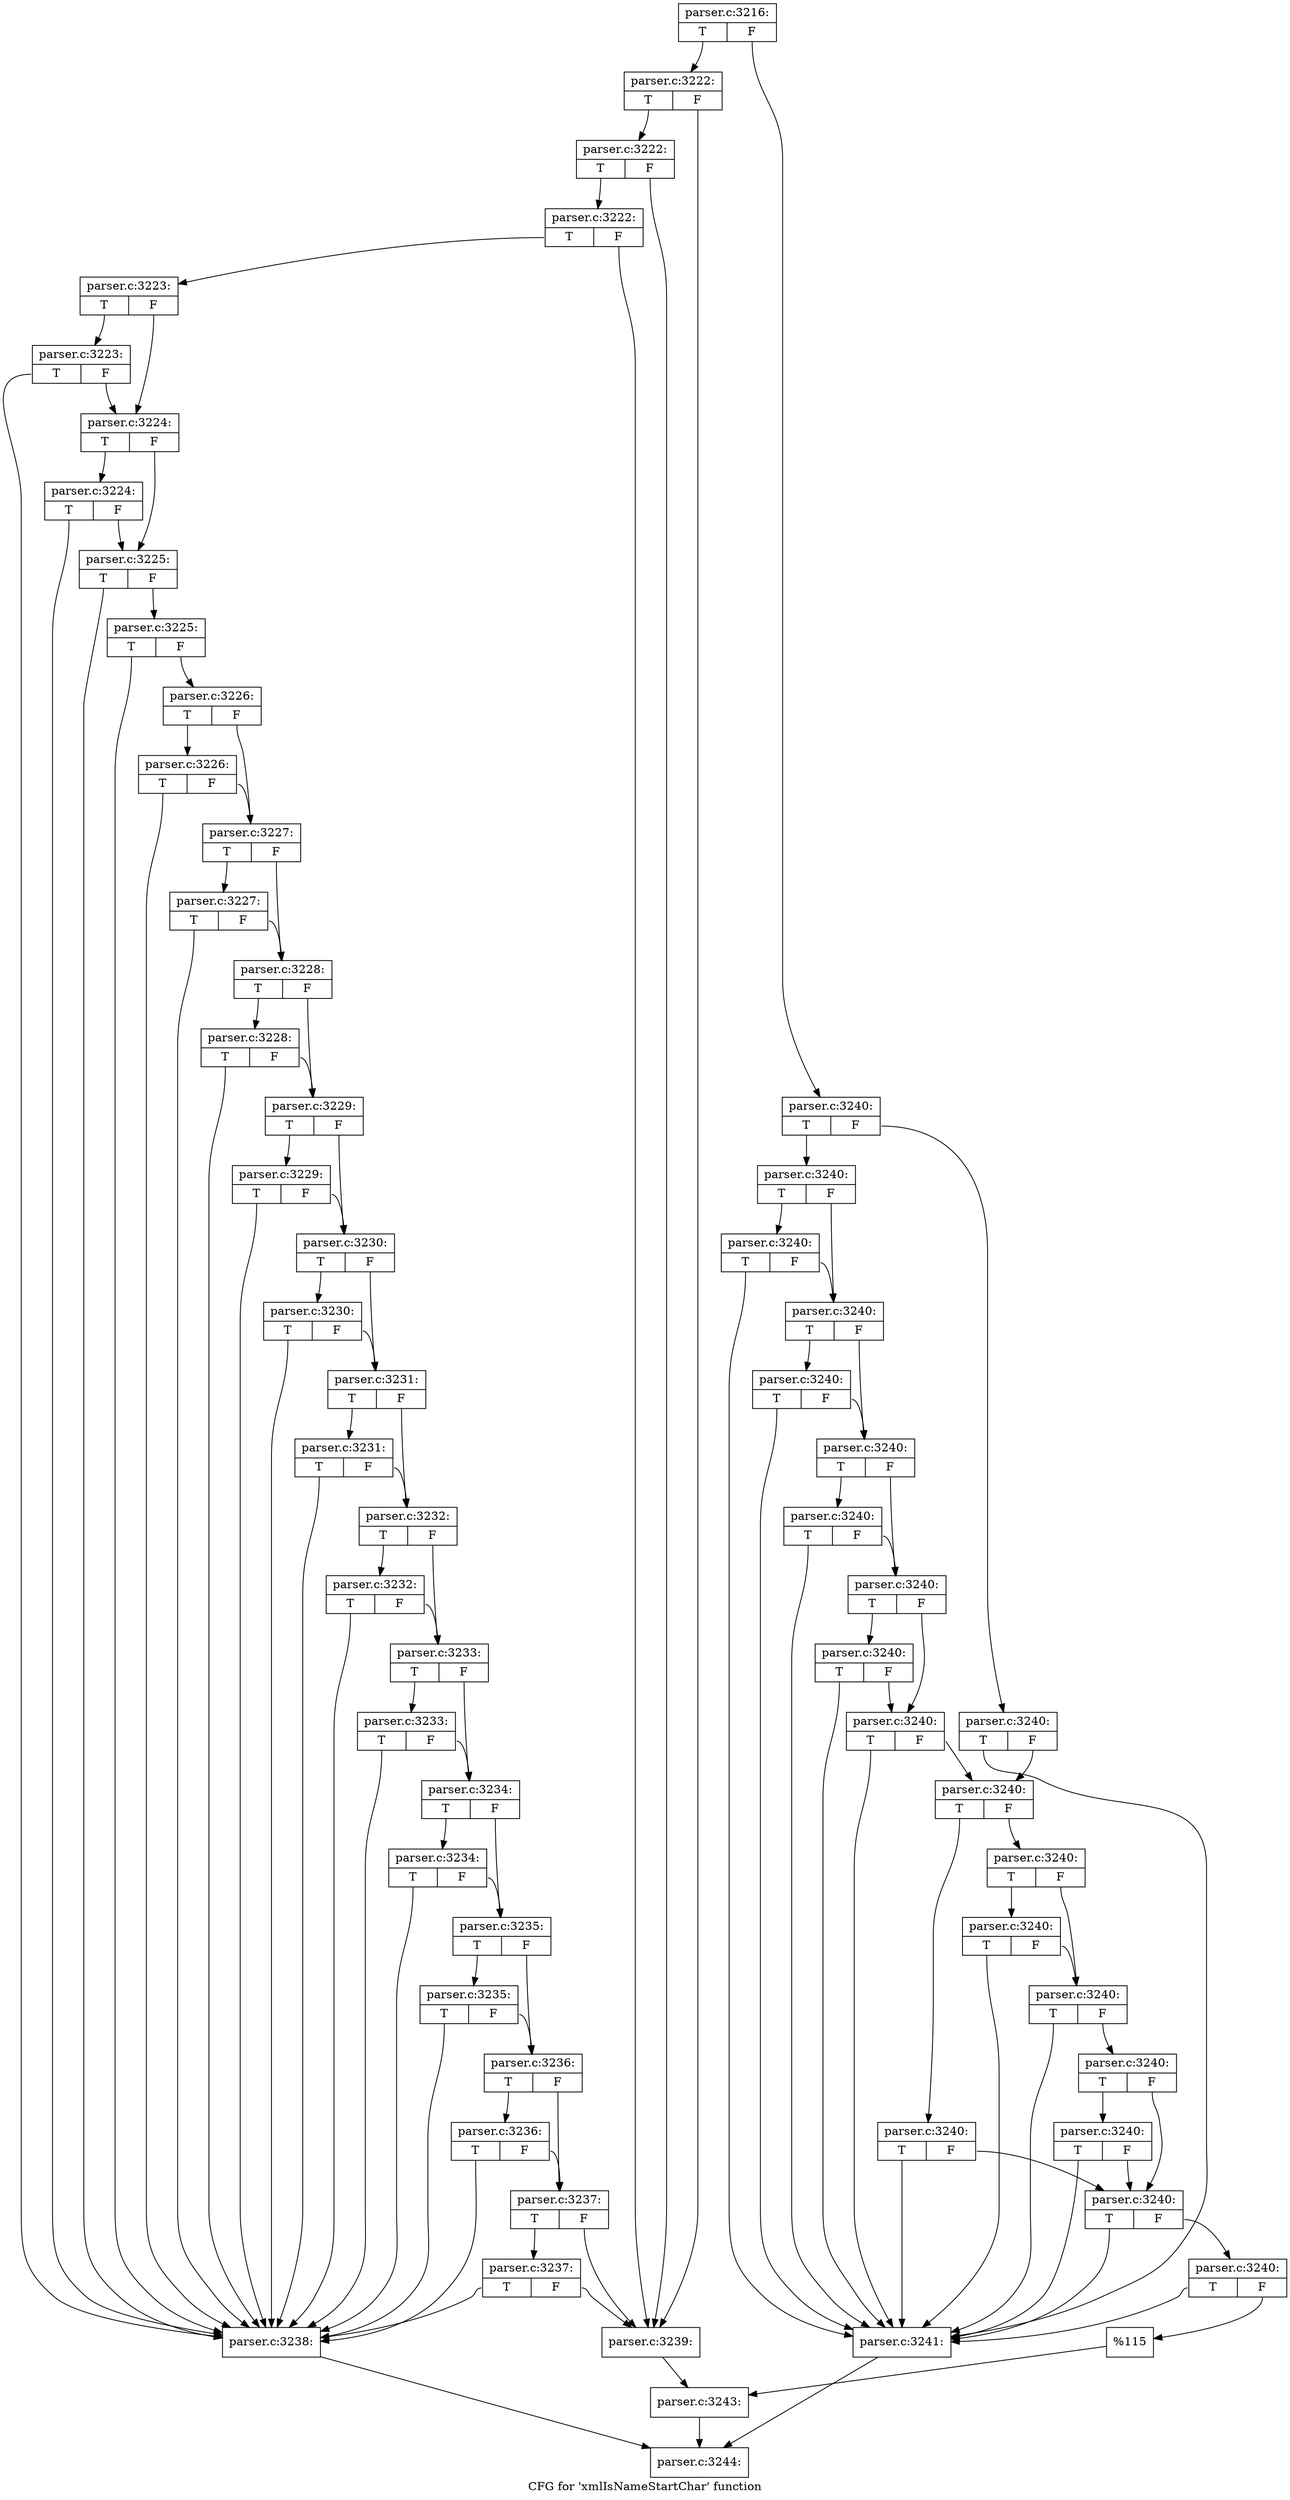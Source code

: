 digraph "CFG for 'xmlIsNameStartChar' function" {
	label="CFG for 'xmlIsNameStartChar' function";

	Node0x608d830 [shape=record,label="{parser.c:3216:|{<s0>T|<s1>F}}"];
	Node0x608d830:s0 -> Node0x608dbb0;
	Node0x608d830:s1 -> Node0x608dc50;
	Node0x608dbb0 [shape=record,label="{parser.c:3222:|{<s0>T|<s1>F}}"];
	Node0x608dbb0:s0 -> Node0x5c59a00;
	Node0x608dbb0:s1 -> Node0x5c598b0;
	Node0x5c59a00 [shape=record,label="{parser.c:3222:|{<s0>T|<s1>F}}"];
	Node0x5c59a00:s0 -> Node0x5c59980;
	Node0x5c59a00:s1 -> Node0x5c598b0;
	Node0x5c59980 [shape=record,label="{parser.c:3222:|{<s0>T|<s1>F}}"];
	Node0x5c59980:s0 -> Node0x5c59900;
	Node0x5c59980:s1 -> Node0x5c598b0;
	Node0x5c59900 [shape=record,label="{parser.c:3223:|{<s0>T|<s1>F}}"];
	Node0x5c59900:s0 -> Node0x5c5a800;
	Node0x5c59900:s1 -> Node0x5c5a780;
	Node0x5c5a800 [shape=record,label="{parser.c:3223:|{<s0>T|<s1>F}}"];
	Node0x5c5a800:s0 -> Node0x5c59860;
	Node0x5c5a800:s1 -> Node0x5c5a780;
	Node0x5c5a780 [shape=record,label="{parser.c:3224:|{<s0>T|<s1>F}}"];
	Node0x5c5a780:s0 -> Node0x5c5ac80;
	Node0x5c5a780:s1 -> Node0x5c5a700;
	Node0x5c5ac80 [shape=record,label="{parser.c:3224:|{<s0>T|<s1>F}}"];
	Node0x5c5ac80:s0 -> Node0x5c59860;
	Node0x5c5ac80:s1 -> Node0x5c5a700;
	Node0x5c5a700 [shape=record,label="{parser.c:3225:|{<s0>T|<s1>F}}"];
	Node0x5c5a700:s0 -> Node0x5c59860;
	Node0x5c5a700:s1 -> Node0x5c5a680;
	Node0x5c5a680 [shape=record,label="{parser.c:3225:|{<s0>T|<s1>F}}"];
	Node0x5c5a680:s0 -> Node0x5c59860;
	Node0x5c5a680:s1 -> Node0x5c5a600;
	Node0x5c5a600 [shape=record,label="{parser.c:3226:|{<s0>T|<s1>F}}"];
	Node0x5c5a600:s0 -> Node0x5c5b500;
	Node0x5c5a600:s1 -> Node0x5c5a580;
	Node0x5c5b500 [shape=record,label="{parser.c:3226:|{<s0>T|<s1>F}}"];
	Node0x5c5b500:s0 -> Node0x5c59860;
	Node0x5c5b500:s1 -> Node0x5c5a580;
	Node0x5c5a580 [shape=record,label="{parser.c:3227:|{<s0>T|<s1>F}}"];
	Node0x5c5a580:s0 -> Node0x5c5b980;
	Node0x5c5a580:s1 -> Node0x5c5a500;
	Node0x5c5b980 [shape=record,label="{parser.c:3227:|{<s0>T|<s1>F}}"];
	Node0x5c5b980:s0 -> Node0x5c59860;
	Node0x5c5b980:s1 -> Node0x5c5a500;
	Node0x5c5a500 [shape=record,label="{parser.c:3228:|{<s0>T|<s1>F}}"];
	Node0x5c5a500:s0 -> Node0x5c5be00;
	Node0x5c5a500:s1 -> Node0x5c5a480;
	Node0x5c5be00 [shape=record,label="{parser.c:3228:|{<s0>T|<s1>F}}"];
	Node0x5c5be00:s0 -> Node0x5c59860;
	Node0x5c5be00:s1 -> Node0x5c5a480;
	Node0x5c5a480 [shape=record,label="{parser.c:3229:|{<s0>T|<s1>F}}"];
	Node0x5c5a480:s0 -> Node0x5c5c280;
	Node0x5c5a480:s1 -> Node0x5c5a400;
	Node0x5c5c280 [shape=record,label="{parser.c:3229:|{<s0>T|<s1>F}}"];
	Node0x5c5c280:s0 -> Node0x5c59860;
	Node0x5c5c280:s1 -> Node0x5c5a400;
	Node0x5c5a400 [shape=record,label="{parser.c:3230:|{<s0>T|<s1>F}}"];
	Node0x5c5a400:s0 -> Node0x5c5c700;
	Node0x5c5a400:s1 -> Node0x5c5a380;
	Node0x5c5c700 [shape=record,label="{parser.c:3230:|{<s0>T|<s1>F}}"];
	Node0x5c5c700:s0 -> Node0x5c59860;
	Node0x5c5c700:s1 -> Node0x5c5a380;
	Node0x5c5a380 [shape=record,label="{parser.c:3231:|{<s0>T|<s1>F}}"];
	Node0x5c5a380:s0 -> Node0x5c5cb80;
	Node0x5c5a380:s1 -> Node0x5c5a300;
	Node0x5c5cb80 [shape=record,label="{parser.c:3231:|{<s0>T|<s1>F}}"];
	Node0x5c5cb80:s0 -> Node0x5c59860;
	Node0x5c5cb80:s1 -> Node0x5c5a300;
	Node0x5c5a300 [shape=record,label="{parser.c:3232:|{<s0>T|<s1>F}}"];
	Node0x5c5a300:s0 -> Node0x5c5d000;
	Node0x5c5a300:s1 -> Node0x5c5a280;
	Node0x5c5d000 [shape=record,label="{parser.c:3232:|{<s0>T|<s1>F}}"];
	Node0x5c5d000:s0 -> Node0x5c59860;
	Node0x5c5d000:s1 -> Node0x5c5a280;
	Node0x5c5a280 [shape=record,label="{parser.c:3233:|{<s0>T|<s1>F}}"];
	Node0x5c5a280:s0 -> Node0x5c5d480;
	Node0x5c5a280:s1 -> Node0x5c5a200;
	Node0x5c5d480 [shape=record,label="{parser.c:3233:|{<s0>T|<s1>F}}"];
	Node0x5c5d480:s0 -> Node0x5c59860;
	Node0x5c5d480:s1 -> Node0x5c5a200;
	Node0x5c5a200 [shape=record,label="{parser.c:3234:|{<s0>T|<s1>F}}"];
	Node0x5c5a200:s0 -> Node0x5c5d900;
	Node0x5c5a200:s1 -> Node0x5c5a180;
	Node0x5c5d900 [shape=record,label="{parser.c:3234:|{<s0>T|<s1>F}}"];
	Node0x5c5d900:s0 -> Node0x5c59860;
	Node0x5c5d900:s1 -> Node0x5c5a180;
	Node0x5c5a180 [shape=record,label="{parser.c:3235:|{<s0>T|<s1>F}}"];
	Node0x5c5a180:s0 -> Node0x5c5dd80;
	Node0x5c5a180:s1 -> Node0x5c5a100;
	Node0x5c5dd80 [shape=record,label="{parser.c:3235:|{<s0>T|<s1>F}}"];
	Node0x5c5dd80:s0 -> Node0x5c59860;
	Node0x5c5dd80:s1 -> Node0x5c5a100;
	Node0x5c5a100 [shape=record,label="{parser.c:3236:|{<s0>T|<s1>F}}"];
	Node0x5c5a100:s0 -> Node0x5c5e200;
	Node0x5c5a100:s1 -> Node0x5c5a080;
	Node0x5c5e200 [shape=record,label="{parser.c:3236:|{<s0>T|<s1>F}}"];
	Node0x5c5e200:s0 -> Node0x5c59860;
	Node0x5c5e200:s1 -> Node0x5c5a080;
	Node0x5c5a080 [shape=record,label="{parser.c:3237:|{<s0>T|<s1>F}}"];
	Node0x5c5a080:s0 -> Node0x5c5e680;
	Node0x5c5a080:s1 -> Node0x5c598b0;
	Node0x5c5e680 [shape=record,label="{parser.c:3237:|{<s0>T|<s1>F}}"];
	Node0x5c5e680:s0 -> Node0x5c59860;
	Node0x5c5e680:s1 -> Node0x5c598b0;
	Node0x5c59860 [shape=record,label="{parser.c:3238:}"];
	Node0x5c59860 -> Node0x5c58bb0;
	Node0x5c598b0 [shape=record,label="{parser.c:3239:}"];
	Node0x5c598b0 -> Node0x608dc00;
	Node0x608dc50 [shape=record,label="{parser.c:3240:|{<s0>T|<s1>F}}"];
	Node0x608dc50:s0 -> Node0x5c5f060;
	Node0x608dc50:s1 -> Node0x5c5f0b0;
	Node0x5c5f060 [shape=record,label="{parser.c:3240:|{<s0>T|<s1>F}}"];
	Node0x5c5f060:s0 -> Node0x5c5f410;
	Node0x5c5f060:s1 -> Node0x5c5f3c0;
	Node0x5c5f410 [shape=record,label="{parser.c:3240:|{<s0>T|<s1>F}}"];
	Node0x5c5f410:s0 -> Node0x5c5ee40;
	Node0x5c5f410:s1 -> Node0x5c5f3c0;
	Node0x5c5f3c0 [shape=record,label="{parser.c:3240:|{<s0>T|<s1>F}}"];
	Node0x5c5f3c0:s0 -> Node0x5c5f740;
	Node0x5c5f3c0:s1 -> Node0x5c5f370;
	Node0x5c5f740 [shape=record,label="{parser.c:3240:|{<s0>T|<s1>F}}"];
	Node0x5c5f740:s0 -> Node0x5c5ee40;
	Node0x5c5f740:s1 -> Node0x5c5f370;
	Node0x5c5f370 [shape=record,label="{parser.c:3240:|{<s0>T|<s1>F}}"];
	Node0x5c5f370:s0 -> Node0x5c5fa70;
	Node0x5c5f370:s1 -> Node0x5c5f320;
	Node0x5c5fa70 [shape=record,label="{parser.c:3240:|{<s0>T|<s1>F}}"];
	Node0x5c5fa70:s0 -> Node0x5c5ee40;
	Node0x5c5fa70:s1 -> Node0x5c5f320;
	Node0x5c5f320 [shape=record,label="{parser.c:3240:|{<s0>T|<s1>F}}"];
	Node0x5c5f320:s0 -> Node0x5c5fda0;
	Node0x5c5f320:s1 -> Node0x5c5f2d0;
	Node0x5c5fda0 [shape=record,label="{parser.c:3240:|{<s0>T|<s1>F}}"];
	Node0x5c5fda0:s0 -> Node0x5c5ee40;
	Node0x5c5fda0:s1 -> Node0x5c5f2d0;
	Node0x5c5f2d0 [shape=record,label="{parser.c:3240:|{<s0>T|<s1>F}}"];
	Node0x5c5f2d0:s0 -> Node0x5c5ee40;
	Node0x5c5f2d0:s1 -> Node0x5c5efe0;
	Node0x5c5f0b0 [shape=record,label="{parser.c:3240:|{<s0>T|<s1>F}}"];
	Node0x5c5f0b0:s0 -> Node0x5c5ee40;
	Node0x5c5f0b0:s1 -> Node0x5c5efe0;
	Node0x5c5efe0 [shape=record,label="{parser.c:3240:|{<s0>T|<s1>F}}"];
	Node0x5c5efe0:s0 -> Node0x5c603f0;
	Node0x5c5efe0:s1 -> Node0x5c60440;
	Node0x5c603f0 [shape=record,label="{parser.c:3240:|{<s0>T|<s1>F}}"];
	Node0x5c603f0:s0 -> Node0x5c5ee40;
	Node0x5c603f0:s1 -> Node0x5c5ef60;
	Node0x5c60440 [shape=record,label="{parser.c:3240:|{<s0>T|<s1>F}}"];
	Node0x5c60440:s0 -> Node0x5c60790;
	Node0x5c60440:s1 -> Node0x5c60740;
	Node0x5c60790 [shape=record,label="{parser.c:3240:|{<s0>T|<s1>F}}"];
	Node0x5c60790:s0 -> Node0x5c5ee40;
	Node0x5c60790:s1 -> Node0x5c60740;
	Node0x5c60740 [shape=record,label="{parser.c:3240:|{<s0>T|<s1>F}}"];
	Node0x5c60740:s0 -> Node0x5c5ee40;
	Node0x5c60740:s1 -> Node0x5c606f0;
	Node0x5c606f0 [shape=record,label="{parser.c:3240:|{<s0>T|<s1>F}}"];
	Node0x5c606f0:s0 -> Node0x5c60c30;
	Node0x5c606f0:s1 -> Node0x5c5ef60;
	Node0x5c60c30 [shape=record,label="{parser.c:3240:|{<s0>T|<s1>F}}"];
	Node0x5c60c30:s0 -> Node0x5c5ee40;
	Node0x5c60c30:s1 -> Node0x5c5ef60;
	Node0x5c5ef60 [shape=record,label="{parser.c:3240:|{<s0>T|<s1>F}}"];
	Node0x5c5ef60:s0 -> Node0x5c5ee40;
	Node0x5c5ef60:s1 -> Node0x5c5eee0;
	Node0x5c5eee0 [shape=record,label="{parser.c:3240:|{<s0>T|<s1>F}}"];
	Node0x5c5eee0:s0 -> Node0x5c5ee40;
	Node0x5c5eee0:s1 -> Node0x5c5ee90;
	Node0x5c5ee40 [shape=record,label="{parser.c:3241:}"];
	Node0x5c5ee40 -> Node0x5c58bb0;
	Node0x5c5ee90 [shape=record,label="{%115}"];
	Node0x5c5ee90 -> Node0x608dc00;
	Node0x608dc00 [shape=record,label="{parser.c:3243:}"];
	Node0x608dc00 -> Node0x5c58bb0;
	Node0x5c58bb0 [shape=record,label="{parser.c:3244:}"];
}
